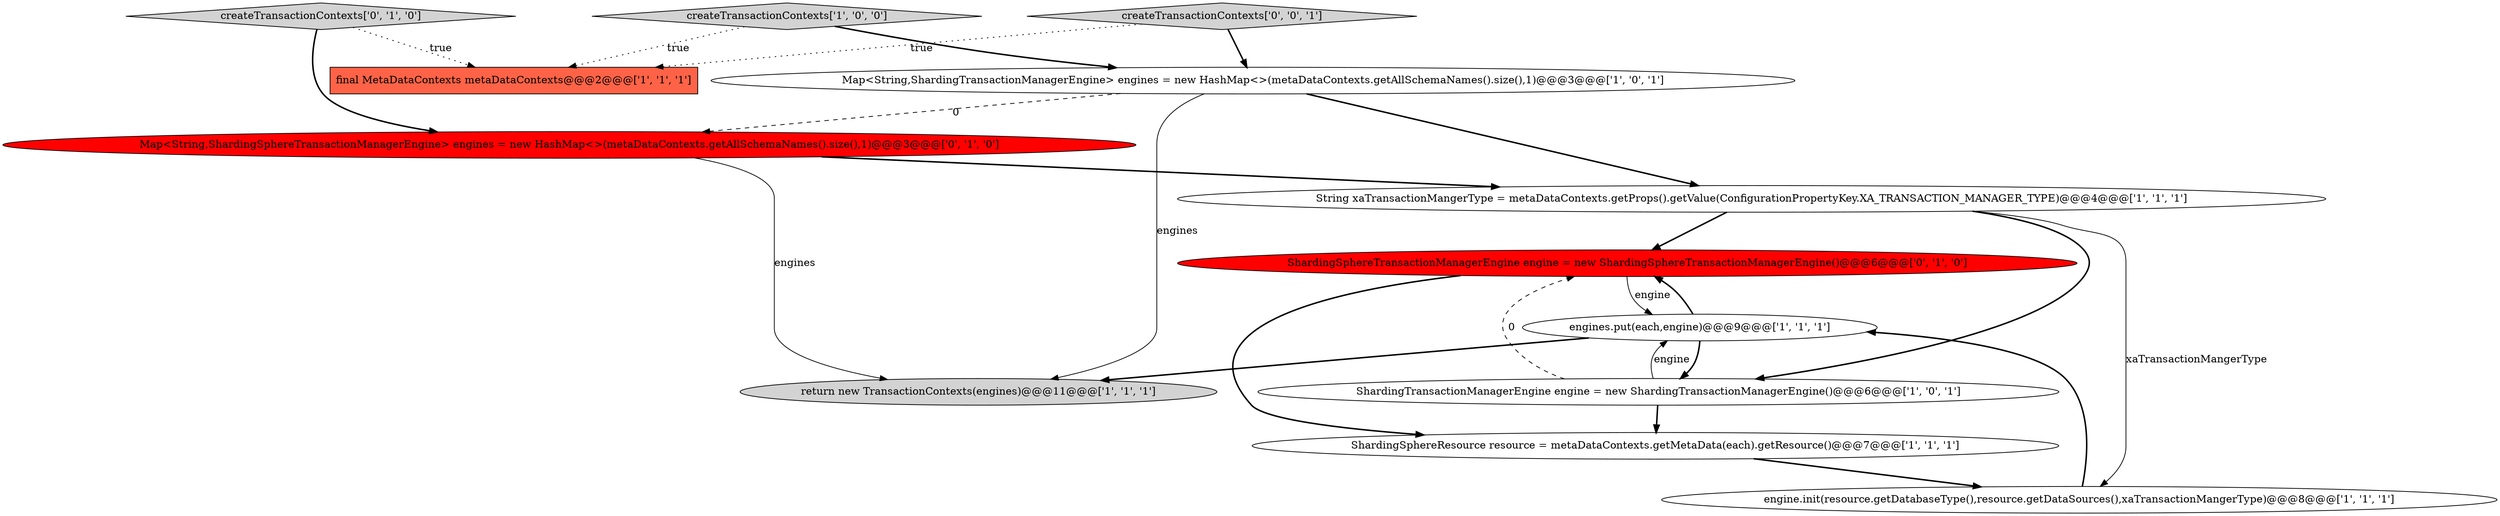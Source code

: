 digraph {
11 [style = filled, label = "Map<String,ShardingSphereTransactionManagerEngine> engines = new HashMap<>(metaDataContexts.getAllSchemaNames().size(),1)@@@3@@@['0', '1', '0']", fillcolor = red, shape = ellipse image = "AAA1AAABBB2BBB"];
7 [style = filled, label = "engines.put(each,engine)@@@9@@@['1', '1', '1']", fillcolor = white, shape = ellipse image = "AAA0AAABBB1BBB"];
10 [style = filled, label = "ShardingSphereTransactionManagerEngine engine = new ShardingSphereTransactionManagerEngine()@@@6@@@['0', '1', '0']", fillcolor = red, shape = ellipse image = "AAA1AAABBB2BBB"];
1 [style = filled, label = "return new TransactionContexts(engines)@@@11@@@['1', '1', '1']", fillcolor = lightgray, shape = ellipse image = "AAA0AAABBB1BBB"];
12 [style = filled, label = "createTransactionContexts['0', '0', '1']", fillcolor = lightgray, shape = diamond image = "AAA0AAABBB3BBB"];
2 [style = filled, label = "final MetaDataContexts metaDataContexts@@@2@@@['1', '1', '1']", fillcolor = tomato, shape = box image = "AAA0AAABBB1BBB"];
0 [style = filled, label = "ShardingTransactionManagerEngine engine = new ShardingTransactionManagerEngine()@@@6@@@['1', '0', '1']", fillcolor = white, shape = ellipse image = "AAA0AAABBB1BBB"];
4 [style = filled, label = "Map<String,ShardingTransactionManagerEngine> engines = new HashMap<>(metaDataContexts.getAllSchemaNames().size(),1)@@@3@@@['1', '0', '1']", fillcolor = white, shape = ellipse image = "AAA0AAABBB1BBB"];
6 [style = filled, label = "String xaTransactionMangerType = metaDataContexts.getProps().getValue(ConfigurationPropertyKey.XA_TRANSACTION_MANAGER_TYPE)@@@4@@@['1', '1', '1']", fillcolor = white, shape = ellipse image = "AAA0AAABBB1BBB"];
5 [style = filled, label = "engine.init(resource.getDatabaseType(),resource.getDataSources(),xaTransactionMangerType)@@@8@@@['1', '1', '1']", fillcolor = white, shape = ellipse image = "AAA0AAABBB1BBB"];
3 [style = filled, label = "createTransactionContexts['1', '0', '0']", fillcolor = lightgray, shape = diamond image = "AAA0AAABBB1BBB"];
8 [style = filled, label = "ShardingSphereResource resource = metaDataContexts.getMetaData(each).getResource()@@@7@@@['1', '1', '1']", fillcolor = white, shape = ellipse image = "AAA0AAABBB1BBB"];
9 [style = filled, label = "createTransactionContexts['0', '1', '0']", fillcolor = lightgray, shape = diamond image = "AAA0AAABBB2BBB"];
7->1 [style = bold, label=""];
9->11 [style = bold, label=""];
4->6 [style = bold, label=""];
7->10 [style = bold, label=""];
11->6 [style = bold, label=""];
6->5 [style = solid, label="xaTransactionMangerType"];
12->2 [style = dotted, label="true"];
7->0 [style = bold, label=""];
6->0 [style = bold, label=""];
3->4 [style = bold, label=""];
0->10 [style = dashed, label="0"];
0->7 [style = solid, label="engine"];
8->5 [style = bold, label=""];
10->8 [style = bold, label=""];
12->4 [style = bold, label=""];
9->2 [style = dotted, label="true"];
6->10 [style = bold, label=""];
0->8 [style = bold, label=""];
10->7 [style = solid, label="engine"];
4->1 [style = solid, label="engines"];
5->7 [style = bold, label=""];
4->11 [style = dashed, label="0"];
3->2 [style = dotted, label="true"];
11->1 [style = solid, label="engines"];
}
